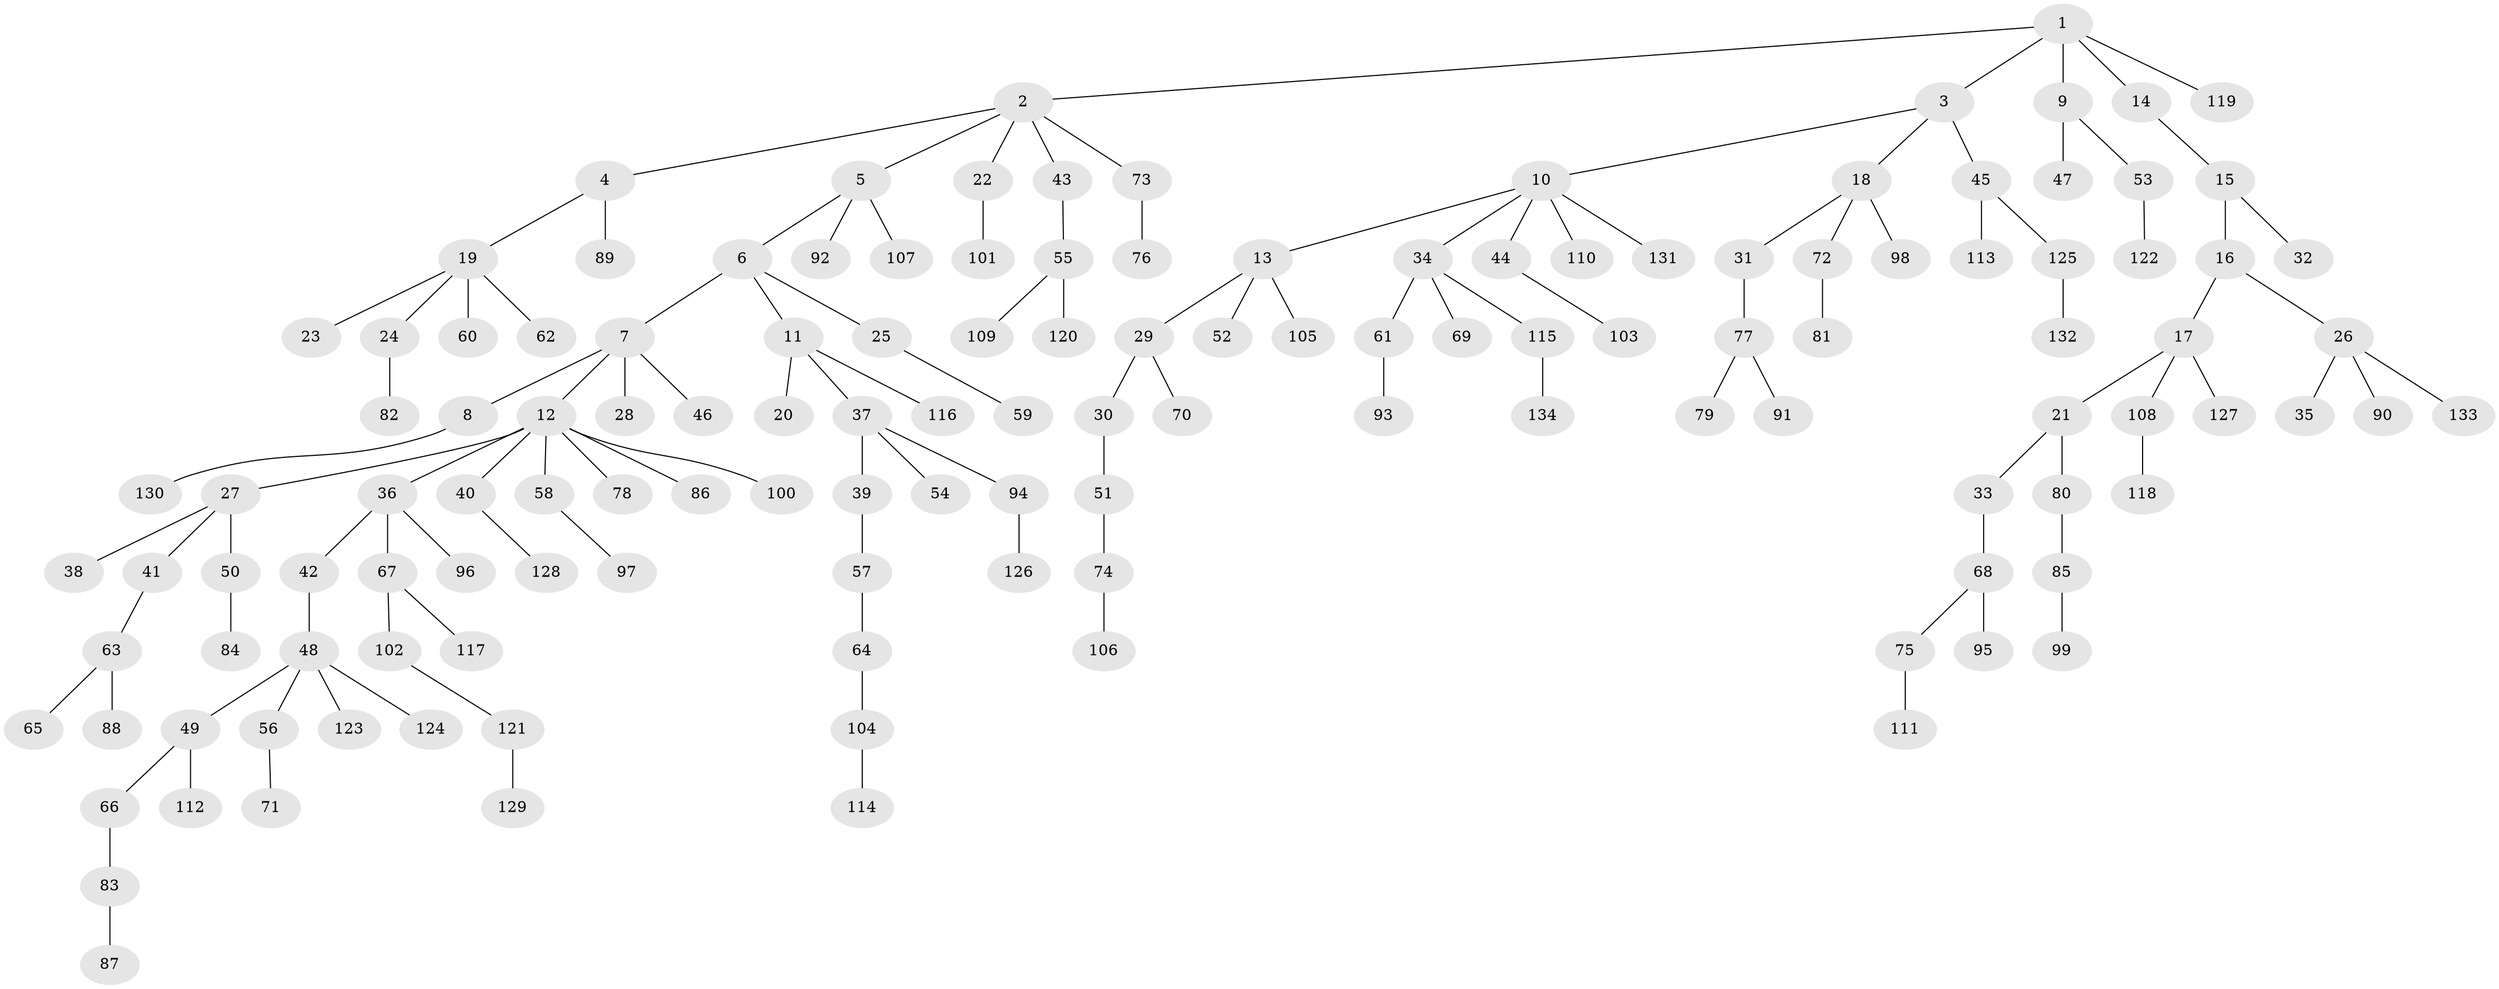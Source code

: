 // Generated by graph-tools (version 1.1) at 2025/50/03/09/25 03:50:20]
// undirected, 134 vertices, 133 edges
graph export_dot {
graph [start="1"]
  node [color=gray90,style=filled];
  1;
  2;
  3;
  4;
  5;
  6;
  7;
  8;
  9;
  10;
  11;
  12;
  13;
  14;
  15;
  16;
  17;
  18;
  19;
  20;
  21;
  22;
  23;
  24;
  25;
  26;
  27;
  28;
  29;
  30;
  31;
  32;
  33;
  34;
  35;
  36;
  37;
  38;
  39;
  40;
  41;
  42;
  43;
  44;
  45;
  46;
  47;
  48;
  49;
  50;
  51;
  52;
  53;
  54;
  55;
  56;
  57;
  58;
  59;
  60;
  61;
  62;
  63;
  64;
  65;
  66;
  67;
  68;
  69;
  70;
  71;
  72;
  73;
  74;
  75;
  76;
  77;
  78;
  79;
  80;
  81;
  82;
  83;
  84;
  85;
  86;
  87;
  88;
  89;
  90;
  91;
  92;
  93;
  94;
  95;
  96;
  97;
  98;
  99;
  100;
  101;
  102;
  103;
  104;
  105;
  106;
  107;
  108;
  109;
  110;
  111;
  112;
  113;
  114;
  115;
  116;
  117;
  118;
  119;
  120;
  121;
  122;
  123;
  124;
  125;
  126;
  127;
  128;
  129;
  130;
  131;
  132;
  133;
  134;
  1 -- 2;
  1 -- 3;
  1 -- 9;
  1 -- 14;
  1 -- 119;
  2 -- 4;
  2 -- 5;
  2 -- 22;
  2 -- 43;
  2 -- 73;
  3 -- 10;
  3 -- 18;
  3 -- 45;
  4 -- 19;
  4 -- 89;
  5 -- 6;
  5 -- 92;
  5 -- 107;
  6 -- 7;
  6 -- 11;
  6 -- 25;
  7 -- 8;
  7 -- 12;
  7 -- 28;
  7 -- 46;
  8 -- 130;
  9 -- 47;
  9 -- 53;
  10 -- 13;
  10 -- 34;
  10 -- 44;
  10 -- 110;
  10 -- 131;
  11 -- 20;
  11 -- 37;
  11 -- 116;
  12 -- 27;
  12 -- 36;
  12 -- 40;
  12 -- 58;
  12 -- 78;
  12 -- 86;
  12 -- 100;
  13 -- 29;
  13 -- 52;
  13 -- 105;
  14 -- 15;
  15 -- 16;
  15 -- 32;
  16 -- 17;
  16 -- 26;
  17 -- 21;
  17 -- 108;
  17 -- 127;
  18 -- 31;
  18 -- 72;
  18 -- 98;
  19 -- 23;
  19 -- 24;
  19 -- 60;
  19 -- 62;
  21 -- 33;
  21 -- 80;
  22 -- 101;
  24 -- 82;
  25 -- 59;
  26 -- 35;
  26 -- 90;
  26 -- 133;
  27 -- 38;
  27 -- 41;
  27 -- 50;
  29 -- 30;
  29 -- 70;
  30 -- 51;
  31 -- 77;
  33 -- 68;
  34 -- 61;
  34 -- 69;
  34 -- 115;
  36 -- 42;
  36 -- 67;
  36 -- 96;
  37 -- 39;
  37 -- 54;
  37 -- 94;
  39 -- 57;
  40 -- 128;
  41 -- 63;
  42 -- 48;
  43 -- 55;
  44 -- 103;
  45 -- 113;
  45 -- 125;
  48 -- 49;
  48 -- 56;
  48 -- 123;
  48 -- 124;
  49 -- 66;
  49 -- 112;
  50 -- 84;
  51 -- 74;
  53 -- 122;
  55 -- 109;
  55 -- 120;
  56 -- 71;
  57 -- 64;
  58 -- 97;
  61 -- 93;
  63 -- 65;
  63 -- 88;
  64 -- 104;
  66 -- 83;
  67 -- 102;
  67 -- 117;
  68 -- 75;
  68 -- 95;
  72 -- 81;
  73 -- 76;
  74 -- 106;
  75 -- 111;
  77 -- 79;
  77 -- 91;
  80 -- 85;
  83 -- 87;
  85 -- 99;
  94 -- 126;
  102 -- 121;
  104 -- 114;
  108 -- 118;
  115 -- 134;
  121 -- 129;
  125 -- 132;
}

